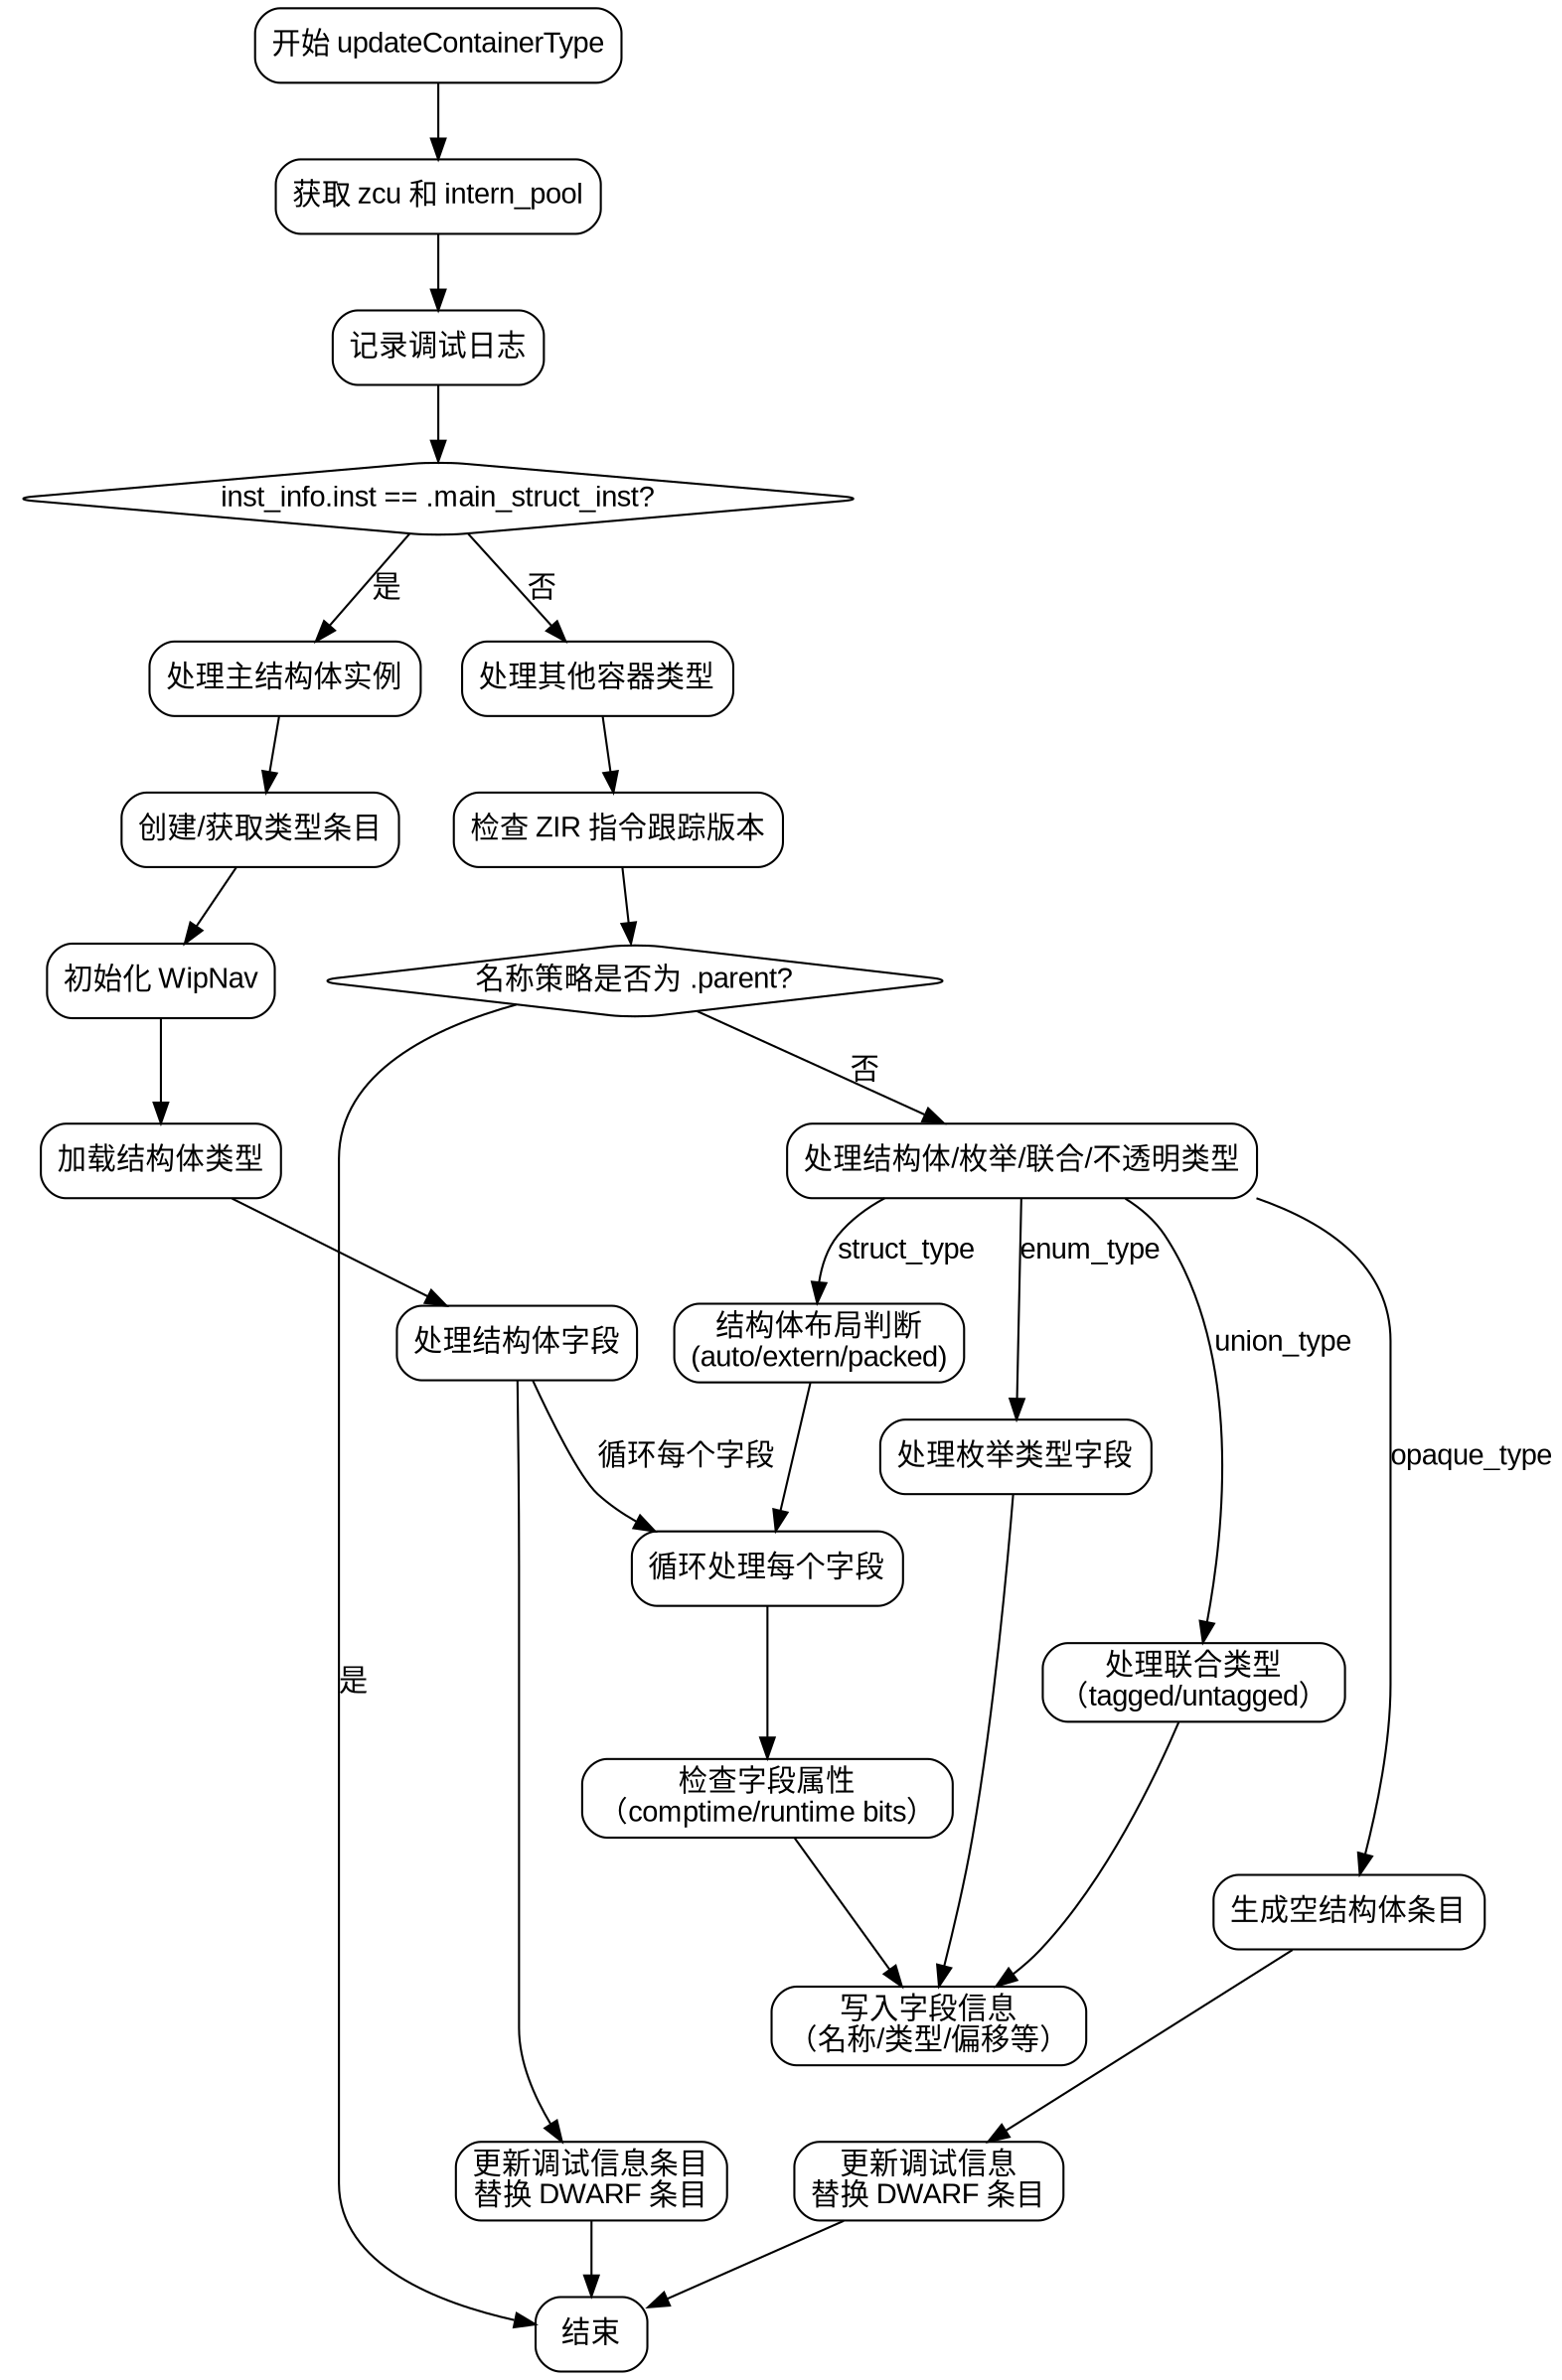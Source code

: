 
digraph updateContainerType {
    graph [fontname="Arial", rankdir=TB];
    node [fontname="Arial", shape=rectangle, style=rounded];
    edge [fontname="Arial"];

    start [label="开始 updateContainerType"];
    get_zcu [label="获取 zcu 和 intern_pool"];
    log_debug [label="记录调试日志"];
    check_main_struct_inst [label="inst_info.inst == .main_struct_inst?" shape=diamond];

    // Main struct branch
    main_struct_true [label="处理主结构体实例"];
    get_or_create_type_entry [label="创建/获取类型条目"];
    init_wip_nav [label="初始化 WipNav"];
    process_struct_fields [label="处理结构体字段"];
    handle_loaded_struct [label="加载结构体类型"];
    process_field [label="循环处理每个字段"];
    field_conditions [label="检查字段属性\n（comptime/runtime bits）"];
    write_field_info [label="写入字段信息\n（名称/类型/偏移等）"];
    finalize_main_struct [label="更新调试信息条目\n替换 DWARF 条目"];

    // Other types branch
    other_types_false [label="处理其他容器类型"];
    check_zir_instruction [label="检查 ZIR 指令跟踪版本"];
    name_strategy_check [label="名称策略是否为 .parent?" shape=diamond];
    handle_container_types [label="处理结构体/枚举/联合/不透明类型"];
    struct_layout [label="结构体布局判断\n(auto/extern/packed)"];
    enum_processing [label="处理枚举类型字段"];
    union_processing [label="处理联合类型\n（tagged/untagged）"];
    opaque_processing [label="生成空结构体条目"];
    finalize_other_types [label="更新调试信息\n替换 DWARF 条目"];

    // Common flow
    end [label="结束"];

    start -> get_zcu -> log_debug -> check_main_struct_inst;

    // Main struct path
    check_main_struct_inst -> main_struct_true [label="是"];
    main_struct_true -> get_or_create_type_entry -> init_wip_nav;
    init_wip_nav -> handle_loaded_struct -> process_struct_fields;
    process_struct_fields -> process_field [label="循环每个字段"];
    process_field -> field_conditions -> write_field_info;
    process_struct_fields -> finalize_main_struct -> end;

    // Other types path
    check_main_struct_inst -> other_types_false [label="否"];
    other_types_false -> check_zir_instruction -> name_strategy_check;
    name_strategy_check -> end [label="是"];
    name_strategy_check -> handle_container_types [label="否"];
    handle_container_types -> struct_layout [label="struct_type"];
    handle_container_types -> enum_processing [label="enum_type"];
    handle_container_types -> union_processing [label="union_type"];
    handle_container_types -> opaque_processing [label="opaque_type"];
    struct_layout -> process_field;
    enum_processing -> write_field_info;
    union_processing -> write_field_info;
    opaque_processing -> finalize_other_types;
    finalize_other_types -> end;

    // Common elements
    write_field_info -> finalize_main_struct [style=invis];
    write_field_info -> finalize_other_types [style=invis];
}
